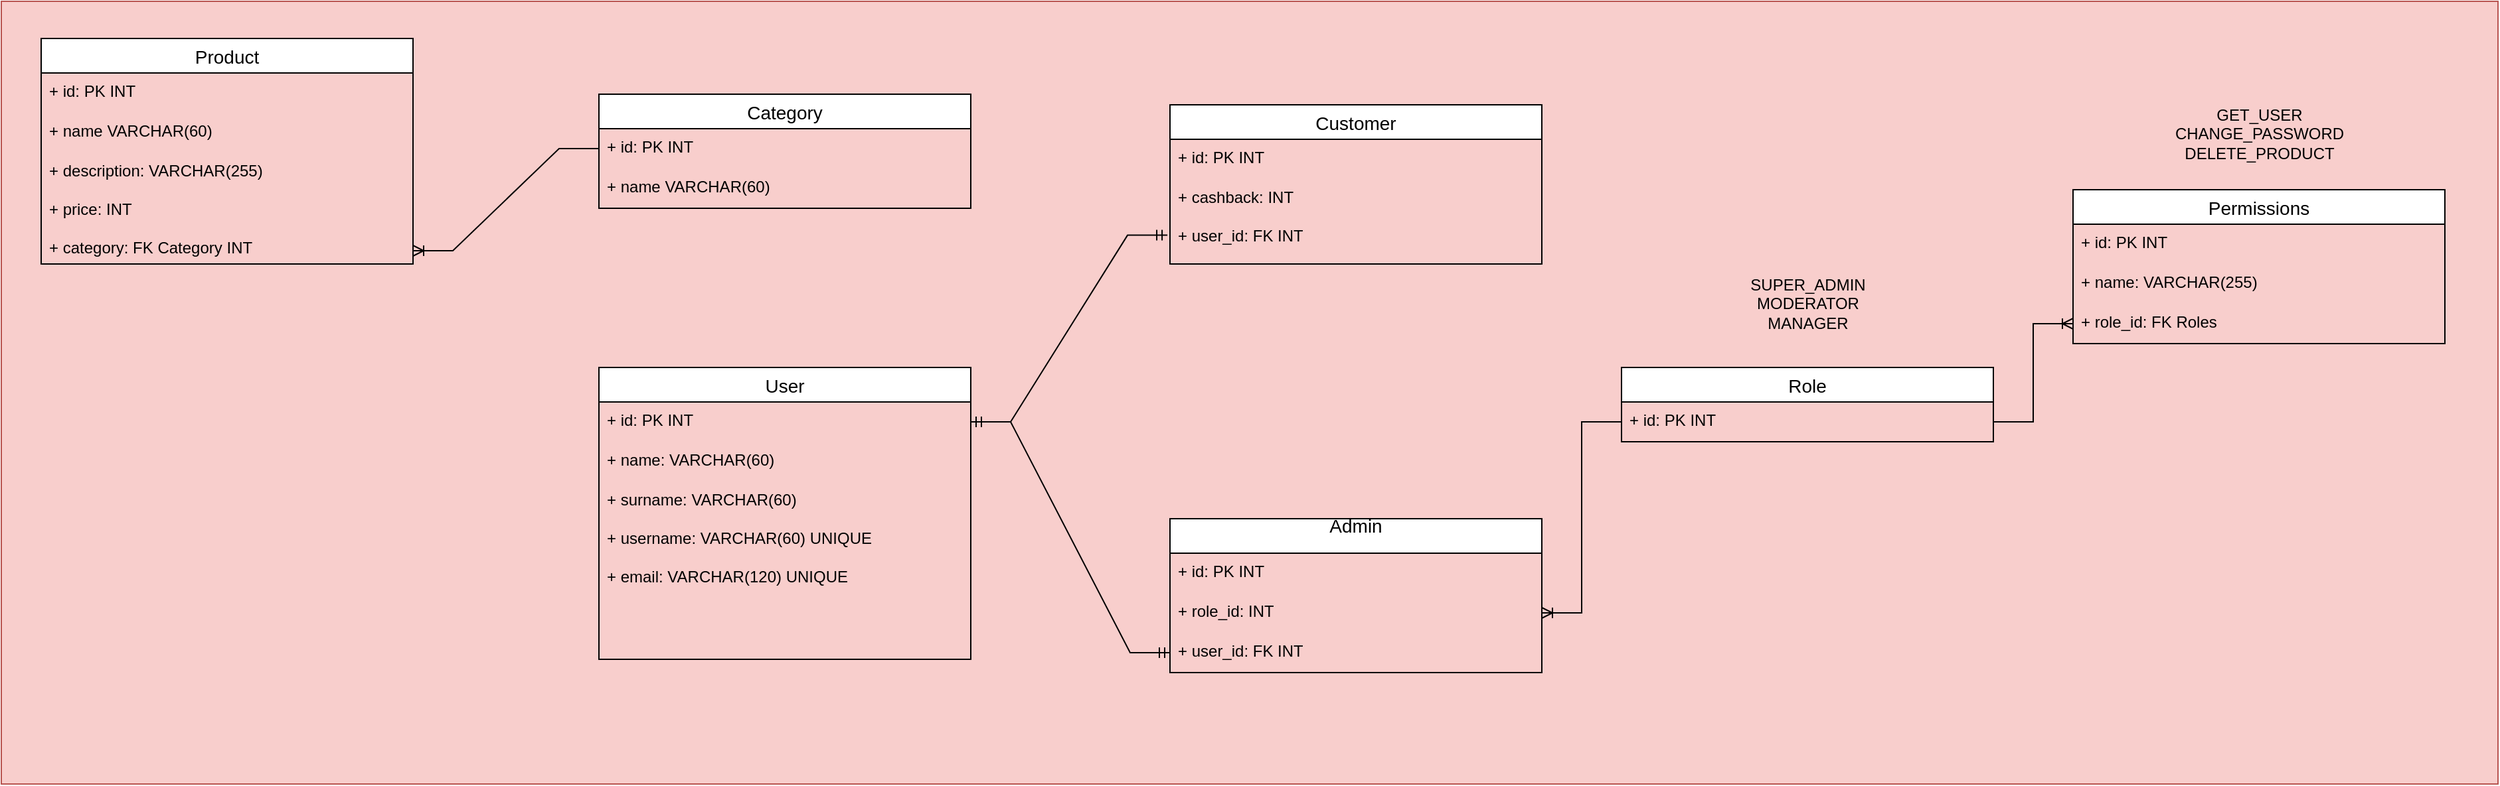 <mxfile version="21.0.2" type="device"><diagram id="R2lEEEUBdFMjLlhIrx00" name="Page-1"><mxGraphModel dx="5285" dy="903" grid="1" gridSize="10" guides="1" tooltips="1" connect="1" arrows="1" fold="1" page="1" pageScale="1" pageWidth="3300" pageHeight="4681" math="0" shadow="0" extFonts="Permanent Marker^https://fonts.googleapis.com/css?family=Permanent+Marker"><root><mxCell id="0"/><mxCell id="1" parent="0"/><mxCell id="vh3tlJe5-i3xKJEvxCdT-1" value="" style="rounded=0;whiteSpace=wrap;html=1;fillColor=#f8cecc;strokeColor=#b85450;" vertex="1" parent="1"><mxGeometry x="-560" width="1880" height="590" as="geometry"/></mxCell><mxCell id="vh3tlJe5-i3xKJEvxCdT-5" value="Product" style="swimlane;fontStyle=0;childLayout=stackLayout;horizontal=1;startSize=26;horizontalStack=0;resizeParent=1;resizeParentMax=0;resizeLast=0;collapsible=1;marginBottom=0;align=center;fontSize=14;" vertex="1" parent="1"><mxGeometry x="-530" y="28" width="280" height="170" as="geometry"/></mxCell><mxCell id="vh3tlJe5-i3xKJEvxCdT-6" value="+ id: PK INT" style="text;strokeColor=none;fillColor=none;spacingLeft=4;spacingRight=4;overflow=hidden;rotatable=0;points=[[0,0.5],[1,0.5]];portConstraint=eastwest;fontSize=12;whiteSpace=wrap;html=1;" vertex="1" parent="vh3tlJe5-i3xKJEvxCdT-5"><mxGeometry y="26" width="280" height="30" as="geometry"/></mxCell><mxCell id="vh3tlJe5-i3xKJEvxCdT-7" value="+ name VARCHAR(60)" style="text;strokeColor=none;fillColor=none;spacingLeft=4;spacingRight=4;overflow=hidden;rotatable=0;points=[[0,0.5],[1,0.5]];portConstraint=eastwest;fontSize=12;whiteSpace=wrap;html=1;" vertex="1" parent="vh3tlJe5-i3xKJEvxCdT-5"><mxGeometry y="56" width="280" height="30" as="geometry"/></mxCell><mxCell id="vh3tlJe5-i3xKJEvxCdT-8" value="+ description: VARCHAR(255)&lt;br&gt;&lt;br&gt;+ price: INT&amp;nbsp;&lt;br&gt;&lt;br&gt;+ category: FK Category INT" style="text;strokeColor=none;fillColor=none;spacingLeft=4;spacingRight=4;overflow=hidden;rotatable=0;points=[[0,0.5],[1,0.5]];portConstraint=eastwest;fontSize=12;whiteSpace=wrap;html=1;" vertex="1" parent="vh3tlJe5-i3xKJEvxCdT-5"><mxGeometry y="86" width="280" height="84" as="geometry"/></mxCell><mxCell id="vh3tlJe5-i3xKJEvxCdT-9" value="Category" style="swimlane;fontStyle=0;childLayout=stackLayout;horizontal=1;startSize=26;horizontalStack=0;resizeParent=1;resizeParentMax=0;resizeLast=0;collapsible=1;marginBottom=0;align=center;fontSize=14;" vertex="1" parent="1"><mxGeometry x="-110" y="70" width="280" height="86" as="geometry"/></mxCell><mxCell id="vh3tlJe5-i3xKJEvxCdT-10" value="+ id: PK INT" style="text;strokeColor=none;fillColor=none;spacingLeft=4;spacingRight=4;overflow=hidden;rotatable=0;points=[[0,0.5],[1,0.5]];portConstraint=eastwest;fontSize=12;whiteSpace=wrap;html=1;" vertex="1" parent="vh3tlJe5-i3xKJEvxCdT-9"><mxGeometry y="26" width="280" height="30" as="geometry"/></mxCell><mxCell id="vh3tlJe5-i3xKJEvxCdT-11" value="+ name VARCHAR(60)" style="text;strokeColor=none;fillColor=none;spacingLeft=4;spacingRight=4;overflow=hidden;rotatable=0;points=[[0,0.5],[1,0.5]];portConstraint=eastwest;fontSize=12;whiteSpace=wrap;html=1;" vertex="1" parent="vh3tlJe5-i3xKJEvxCdT-9"><mxGeometry y="56" width="280" height="30" as="geometry"/></mxCell><mxCell id="vh3tlJe5-i3xKJEvxCdT-13" value="" style="edgeStyle=entityRelationEdgeStyle;fontSize=12;html=1;endArrow=ERoneToMany;rounded=0;exitX=0;exitY=0.5;exitDx=0;exitDy=0;entryX=1;entryY=0.881;entryDx=0;entryDy=0;entryPerimeter=0;" edge="1" parent="1" source="vh3tlJe5-i3xKJEvxCdT-10" target="vh3tlJe5-i3xKJEvxCdT-8"><mxGeometry width="100" height="100" relative="1" as="geometry"><mxPoint x="-180" y="205" as="sourcePoint"/><mxPoint x="-70" y="100" as="targetPoint"/></mxGeometry></mxCell><mxCell id="vh3tlJe5-i3xKJEvxCdT-14" value="User" style="swimlane;fontStyle=0;childLayout=stackLayout;horizontal=1;startSize=26;horizontalStack=0;resizeParent=1;resizeParentMax=0;resizeLast=0;collapsible=1;marginBottom=0;align=center;fontSize=14;" vertex="1" parent="1"><mxGeometry x="-110" y="276" width="280" height="220" as="geometry"/></mxCell><mxCell id="vh3tlJe5-i3xKJEvxCdT-15" value="+ id: PK INT" style="text;strokeColor=none;fillColor=none;spacingLeft=4;spacingRight=4;overflow=hidden;rotatable=0;points=[[0,0.5],[1,0.5]];portConstraint=eastwest;fontSize=12;whiteSpace=wrap;html=1;" vertex="1" parent="vh3tlJe5-i3xKJEvxCdT-14"><mxGeometry y="26" width="280" height="30" as="geometry"/></mxCell><mxCell id="vh3tlJe5-i3xKJEvxCdT-16" value="+ name: VARCHAR(60)" style="text;strokeColor=none;fillColor=none;spacingLeft=4;spacingRight=4;overflow=hidden;rotatable=0;points=[[0,0.5],[1,0.5]];portConstraint=eastwest;fontSize=12;whiteSpace=wrap;html=1;" vertex="1" parent="vh3tlJe5-i3xKJEvxCdT-14"><mxGeometry y="56" width="280" height="30" as="geometry"/></mxCell><mxCell id="vh3tlJe5-i3xKJEvxCdT-17" value="+ surname: VARCHAR(60)&lt;br&gt;&lt;br&gt;+ username: VARCHAR(60) UNIQUE&lt;br&gt;&lt;br&gt;+ email: VARCHAR(120) UNIQUE" style="text;strokeColor=none;fillColor=none;spacingLeft=4;spacingRight=4;overflow=hidden;rotatable=0;points=[[0,0.5],[1,0.5]];portConstraint=eastwest;fontSize=12;whiteSpace=wrap;html=1;" vertex="1" parent="vh3tlJe5-i3xKJEvxCdT-14"><mxGeometry y="86" width="280" height="134" as="geometry"/></mxCell><mxCell id="vh3tlJe5-i3xKJEvxCdT-19" value="Customer" style="swimlane;fontStyle=0;childLayout=stackLayout;horizontal=1;startSize=26;horizontalStack=0;resizeParent=1;resizeParentMax=0;resizeLast=0;collapsible=1;marginBottom=0;align=center;fontSize=14;" vertex="1" parent="1"><mxGeometry x="320" y="78" width="280" height="120" as="geometry"/></mxCell><mxCell id="vh3tlJe5-i3xKJEvxCdT-20" value="+ id: PK INT" style="text;strokeColor=none;fillColor=none;spacingLeft=4;spacingRight=4;overflow=hidden;rotatable=0;points=[[0,0.5],[1,0.5]];portConstraint=eastwest;fontSize=12;whiteSpace=wrap;html=1;" vertex="1" parent="vh3tlJe5-i3xKJEvxCdT-19"><mxGeometry y="26" width="280" height="30" as="geometry"/></mxCell><mxCell id="vh3tlJe5-i3xKJEvxCdT-21" value="+ cashback: INT&lt;br&gt;&lt;br&gt;+ user_id: FK INT" style="text;strokeColor=none;fillColor=none;spacingLeft=4;spacingRight=4;overflow=hidden;rotatable=0;points=[[0,0.5],[1,0.5]];portConstraint=eastwest;fontSize=12;whiteSpace=wrap;html=1;" vertex="1" parent="vh3tlJe5-i3xKJEvxCdT-19"><mxGeometry y="56" width="280" height="64" as="geometry"/></mxCell><mxCell id="vh3tlJe5-i3xKJEvxCdT-23" value="" style="edgeStyle=entityRelationEdgeStyle;fontSize=12;html=1;endArrow=ERmandOne;startArrow=ERmandOne;rounded=0;exitX=1;exitY=0.5;exitDx=0;exitDy=0;entryX=-0.007;entryY=0.661;entryDx=0;entryDy=0;entryPerimeter=0;" edge="1" parent="1" source="vh3tlJe5-i3xKJEvxCdT-15" target="vh3tlJe5-i3xKJEvxCdT-21"><mxGeometry width="100" height="100" relative="1" as="geometry"><mxPoint x="280" y="330" as="sourcePoint"/><mxPoint x="380" y="230" as="targetPoint"/></mxGeometry></mxCell><mxCell id="vh3tlJe5-i3xKJEvxCdT-24" value="Admin&#10;" style="swimlane;fontStyle=0;childLayout=stackLayout;horizontal=1;startSize=26;horizontalStack=0;resizeParent=1;resizeParentMax=0;resizeLast=0;collapsible=1;marginBottom=0;align=center;fontSize=14;" vertex="1" parent="1"><mxGeometry x="320" y="390" width="280" height="116" as="geometry"/></mxCell><mxCell id="vh3tlJe5-i3xKJEvxCdT-25" value="+ id: PK INT" style="text;strokeColor=none;fillColor=none;spacingLeft=4;spacingRight=4;overflow=hidden;rotatable=0;points=[[0,0.5],[1,0.5]];portConstraint=eastwest;fontSize=12;whiteSpace=wrap;html=1;" vertex="1" parent="vh3tlJe5-i3xKJEvxCdT-24"><mxGeometry y="26" width="280" height="30" as="geometry"/></mxCell><mxCell id="vh3tlJe5-i3xKJEvxCdT-26" value="+ role_id: INT" style="text;strokeColor=none;fillColor=none;spacingLeft=4;spacingRight=4;overflow=hidden;rotatable=0;points=[[0,0.5],[1,0.5]];portConstraint=eastwest;fontSize=12;whiteSpace=wrap;html=1;" vertex="1" parent="vh3tlJe5-i3xKJEvxCdT-24"><mxGeometry y="56" width="280" height="30" as="geometry"/></mxCell><mxCell id="vh3tlJe5-i3xKJEvxCdT-27" value="+ user_id: FK INT" style="text;strokeColor=none;fillColor=none;spacingLeft=4;spacingRight=4;overflow=hidden;rotatable=0;points=[[0,0.5],[1,0.5]];portConstraint=eastwest;fontSize=12;whiteSpace=wrap;html=1;" vertex="1" parent="vh3tlJe5-i3xKJEvxCdT-24"><mxGeometry y="86" width="280" height="30" as="geometry"/></mxCell><mxCell id="vh3tlJe5-i3xKJEvxCdT-28" value="" style="edgeStyle=entityRelationEdgeStyle;fontSize=12;html=1;endArrow=ERmandOne;startArrow=ERmandOne;rounded=0;exitX=1;exitY=0.5;exitDx=0;exitDy=0;entryX=0;entryY=0.5;entryDx=0;entryDy=0;" edge="1" parent="1" source="vh3tlJe5-i3xKJEvxCdT-15" target="vh3tlJe5-i3xKJEvxCdT-27"><mxGeometry width="100" height="100" relative="1" as="geometry"><mxPoint x="330" y="351" as="sourcePoint"/><mxPoint x="390" y="240" as="targetPoint"/></mxGeometry></mxCell><mxCell id="vh3tlJe5-i3xKJEvxCdT-29" value="Role" style="swimlane;fontStyle=0;childLayout=stackLayout;horizontal=1;startSize=26;horizontalStack=0;resizeParent=1;resizeParentMax=0;resizeLast=0;collapsible=1;marginBottom=0;align=center;fontSize=14;" vertex="1" parent="1"><mxGeometry x="660" y="276" width="280" height="56" as="geometry"/></mxCell><mxCell id="vh3tlJe5-i3xKJEvxCdT-30" value="+ id: PK INT" style="text;strokeColor=none;fillColor=none;spacingLeft=4;spacingRight=4;overflow=hidden;rotatable=0;points=[[0,0.5],[1,0.5]];portConstraint=eastwest;fontSize=12;whiteSpace=wrap;html=1;" vertex="1" parent="vh3tlJe5-i3xKJEvxCdT-29"><mxGeometry y="26" width="280" height="30" as="geometry"/></mxCell><mxCell id="vh3tlJe5-i3xKJEvxCdT-33" value="SUPER_ADMIN&lt;br&gt;MODERATOR&lt;br&gt;MANAGER" style="text;html=1;align=center;verticalAlign=middle;resizable=0;points=[];autosize=1;strokeColor=none;fillColor=none;" vertex="1" parent="1"><mxGeometry x="745" y="198" width="110" height="60" as="geometry"/></mxCell><mxCell id="vh3tlJe5-i3xKJEvxCdT-37" value="" style="edgeStyle=entityRelationEdgeStyle;fontSize=12;html=1;endArrow=ERoneToMany;rounded=0;exitX=0;exitY=0.5;exitDx=0;exitDy=0;entryX=1;entryY=0.5;entryDx=0;entryDy=0;" edge="1" parent="1" source="vh3tlJe5-i3xKJEvxCdT-30" target="vh3tlJe5-i3xKJEvxCdT-26"><mxGeometry width="100" height="100" relative="1" as="geometry"><mxPoint x="610" y="640" as="sourcePoint"/><mxPoint x="710" y="540" as="targetPoint"/></mxGeometry></mxCell><mxCell id="vh3tlJe5-i3xKJEvxCdT-38" value="Permissions" style="swimlane;fontStyle=0;childLayout=stackLayout;horizontal=1;startSize=26;horizontalStack=0;resizeParent=1;resizeParentMax=0;resizeLast=0;collapsible=1;marginBottom=0;align=center;fontSize=14;" vertex="1" parent="1"><mxGeometry x="1000" y="142" width="280" height="116" as="geometry"/></mxCell><mxCell id="vh3tlJe5-i3xKJEvxCdT-39" value="+ id: PK INT" style="text;strokeColor=none;fillColor=none;spacingLeft=4;spacingRight=4;overflow=hidden;rotatable=0;points=[[0,0.5],[1,0.5]];portConstraint=eastwest;fontSize=12;whiteSpace=wrap;html=1;" vertex="1" parent="vh3tlJe5-i3xKJEvxCdT-38"><mxGeometry y="26" width="280" height="30" as="geometry"/></mxCell><mxCell id="vh3tlJe5-i3xKJEvxCdT-40" value="+ name: VARCHAR(255)" style="text;strokeColor=none;fillColor=none;spacingLeft=4;spacingRight=4;overflow=hidden;rotatable=0;points=[[0,0.5],[1,0.5]];portConstraint=eastwest;fontSize=12;whiteSpace=wrap;html=1;" vertex="1" parent="vh3tlJe5-i3xKJEvxCdT-38"><mxGeometry y="56" width="280" height="30" as="geometry"/></mxCell><mxCell id="vh3tlJe5-i3xKJEvxCdT-41" value="+ role_id: FK Roles" style="text;strokeColor=none;fillColor=none;spacingLeft=4;spacingRight=4;overflow=hidden;rotatable=0;points=[[0,0.5],[1,0.5]];portConstraint=eastwest;fontSize=12;whiteSpace=wrap;html=1;" vertex="1" parent="vh3tlJe5-i3xKJEvxCdT-38"><mxGeometry y="86" width="280" height="30" as="geometry"/></mxCell><mxCell id="vh3tlJe5-i3xKJEvxCdT-42" value="GET_USER&lt;br&gt;CHANGE_PASSWORD&lt;br&gt;DELETE_PRODUCT" style="text;html=1;align=center;verticalAlign=middle;resizable=0;points=[];autosize=1;strokeColor=none;fillColor=none;" vertex="1" parent="1"><mxGeometry x="1065" y="70" width="150" height="60" as="geometry"/></mxCell><mxCell id="vh3tlJe5-i3xKJEvxCdT-43" value="" style="edgeStyle=entityRelationEdgeStyle;fontSize=12;html=1;endArrow=ERoneToMany;rounded=0;exitX=1;exitY=0.5;exitDx=0;exitDy=0;entryX=0;entryY=0.5;entryDx=0;entryDy=0;" edge="1" parent="1" source="vh3tlJe5-i3xKJEvxCdT-30" target="vh3tlJe5-i3xKJEvxCdT-41"><mxGeometry width="100" height="100" relative="1" as="geometry"><mxPoint x="705" y="340" as="sourcePoint"/><mxPoint x="930" y="250" as="targetPoint"/></mxGeometry></mxCell></root></mxGraphModel></diagram></mxfile>